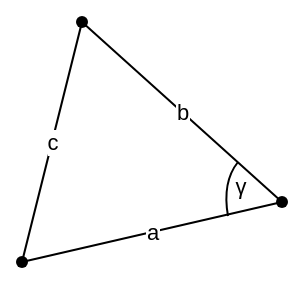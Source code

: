 <mxfile version="20.8.16" type="device"><diagram name="Page-1" id="QuGPYDLO69XutSVQpj4_"><mxGraphModel dx="326" dy="576" grid="1" gridSize="10" guides="1" tooltips="1" connect="1" arrows="1" fold="1" page="1" pageScale="1" pageWidth="850" pageHeight="1100" math="0" shadow="0"><root><mxCell id="0"/><mxCell id="1" parent="0"/><mxCell id="332GMCj8Srl1KNvhMNKn-6" value="a" style="edgeStyle=none;rounded=0;orthogonalLoop=1;jettySize=auto;html=1;entryX=0.51;entryY=0.717;entryDx=0;entryDy=0;entryPerimeter=0;endArrow=none;endFill=0;" edge="1" parent="1" source="332GMCj8Srl1KNvhMNKn-1" target="332GMCj8Srl1KNvhMNKn-3"><mxGeometry relative="1" as="geometry"/></mxCell><mxCell id="332GMCj8Srl1KNvhMNKn-1" value="" style="shape=waypoint;sketch=0;size=6;pointerEvents=1;points=[];fillColor=none;resizable=0;rotatable=0;perimeter=centerPerimeter;snapToPoint=1;" vertex="1" parent="1"><mxGeometry x="40" y="330" width="20" height="20" as="geometry"/></mxCell><mxCell id="332GMCj8Srl1KNvhMNKn-4" value="c" style="rounded=0;orthogonalLoop=1;jettySize=auto;html=1;endArrow=none;endFill=0;" edge="1" parent="1" source="332GMCj8Srl1KNvhMNKn-2" target="332GMCj8Srl1KNvhMNKn-1"><mxGeometry relative="1" as="geometry"/></mxCell><mxCell id="332GMCj8Srl1KNvhMNKn-5" value="b" style="edgeStyle=none;rounded=0;orthogonalLoop=1;jettySize=auto;html=1;endArrow=none;endFill=0;" edge="1" parent="1" source="332GMCj8Srl1KNvhMNKn-2" target="332GMCj8Srl1KNvhMNKn-3"><mxGeometry relative="1" as="geometry"/></mxCell><mxCell id="332GMCj8Srl1KNvhMNKn-2" value="" style="shape=waypoint;sketch=0;size=6;pointerEvents=1;points=[];fillColor=none;resizable=0;rotatable=0;perimeter=centerPerimeter;snapToPoint=1;" vertex="1" parent="1"><mxGeometry x="70" y="210" width="20" height="20" as="geometry"/></mxCell><mxCell id="332GMCj8Srl1KNvhMNKn-3" value="" style="shape=waypoint;sketch=0;size=6;pointerEvents=1;points=[];fillColor=none;resizable=0;rotatable=0;perimeter=centerPerimeter;snapToPoint=1;" vertex="1" parent="1"><mxGeometry x="170" y="300" width="20" height="20" as="geometry"/></mxCell><mxCell id="332GMCj8Srl1KNvhMNKn-7" value="γ" style="endArrow=none;html=1;curved=1;" edge="1" parent="1"><mxGeometry x="0.418" y="-8" width="50" height="50" relative="1" as="geometry"><mxPoint x="153" y="317" as="sourcePoint"/><mxPoint x="158" y="290" as="targetPoint"/><Array as="points"><mxPoint x="150" y="300"/></Array><mxPoint as="offset"/></mxGeometry></mxCell></root></mxGraphModel></diagram></mxfile>